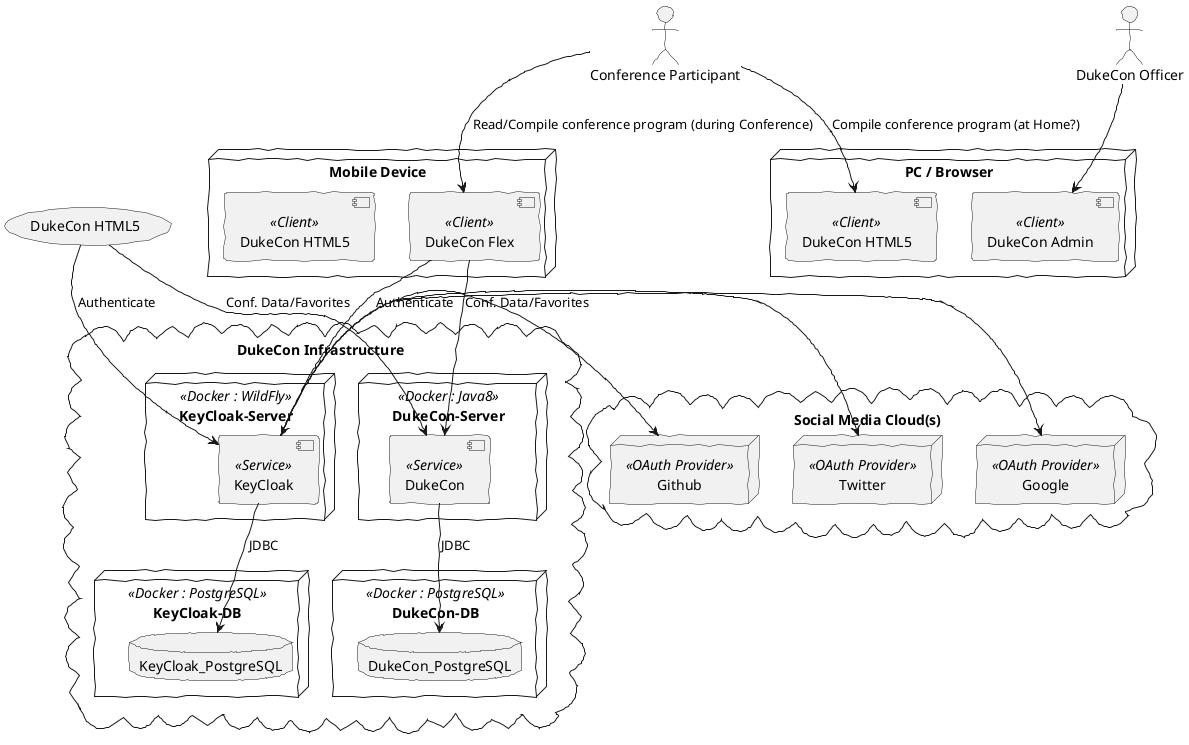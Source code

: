 @startuml
skinparam handwritten true

actor :DukeCon Officer:
actor :Conference Participant:

node "PC / Browser" {
    [DukeCon Admin] <<Client>>
    [DukeCon HTML5] <<Client>> as DukeConHtml5PC
}

node "Mobile Device" {
    [DukeCon Flex] <<Client>>
    [DukeCon HTML5] <<Client>> as DukeConHtml5Mobile
}

cloud "DukeCon Infrastructure" {
    node DukeCon-Server <<Docker : Java8>> {
        [DukeCon] <<Service>>
    }

    node KeyCloak-Server <<Docker : WildFly>> {
        [KeyCloak] <<Service>>
    }

    node DukeCon-DB <<Docker : PostgreSQL>> {
        database DukeCon_PostgreSQL
    }

    node KeyCloak-DB <<Docker : PostgreSQL>> {
        database KeyCloak_PostgreSQL
    }
    [DukeCon] --> [DukeCon_PostgreSQL] : JDBC
    [KeyCloak] --> [KeyCloak_PostgreSQL] : JDBC
}

:DukeCon Officer: -down-> (DukeCon Admin)
:Conference Participant: -down-> DukeConHtml5PC : Compile conference program (at Home?)
':Conference Participant: -down-> DukeConHtml5PC : Read/Compile conference program (during Conference)
:Conference Participant: -down-> (DukeCon Flex) : Read/Compile conference program (during Conference)

(DukeCon HTML5) -down-> (DukeCon) : Conf. Data/Favorites
(DukeCon HTML5) -down-> (KeyCloak) : Authenticate

(DukeCon Flex) -down-> (DukeCon) : Conf. Data/Favorites
(DukeCon Flex) -down-> (KeyCloak) : Authenticate

'(DukeCon Cordova) -down-> (DukeCon) : Conf. Data/Favorites
'(DukeCon Cordova) -down-> (KeyCloak) : Authenticate

cloud "Social Media Cloud(s)" {
    top to bottom direction

    node Github <<OAuth Provider>>
    node Google <<OAuth Provider>>
    node Twitter <<OAuth Provider>>
}

(KeyCloak) -right-> (Github)
(KeyCloak) -right-> (Google)
(KeyCloak) -right-> (Twitter)
@enduml